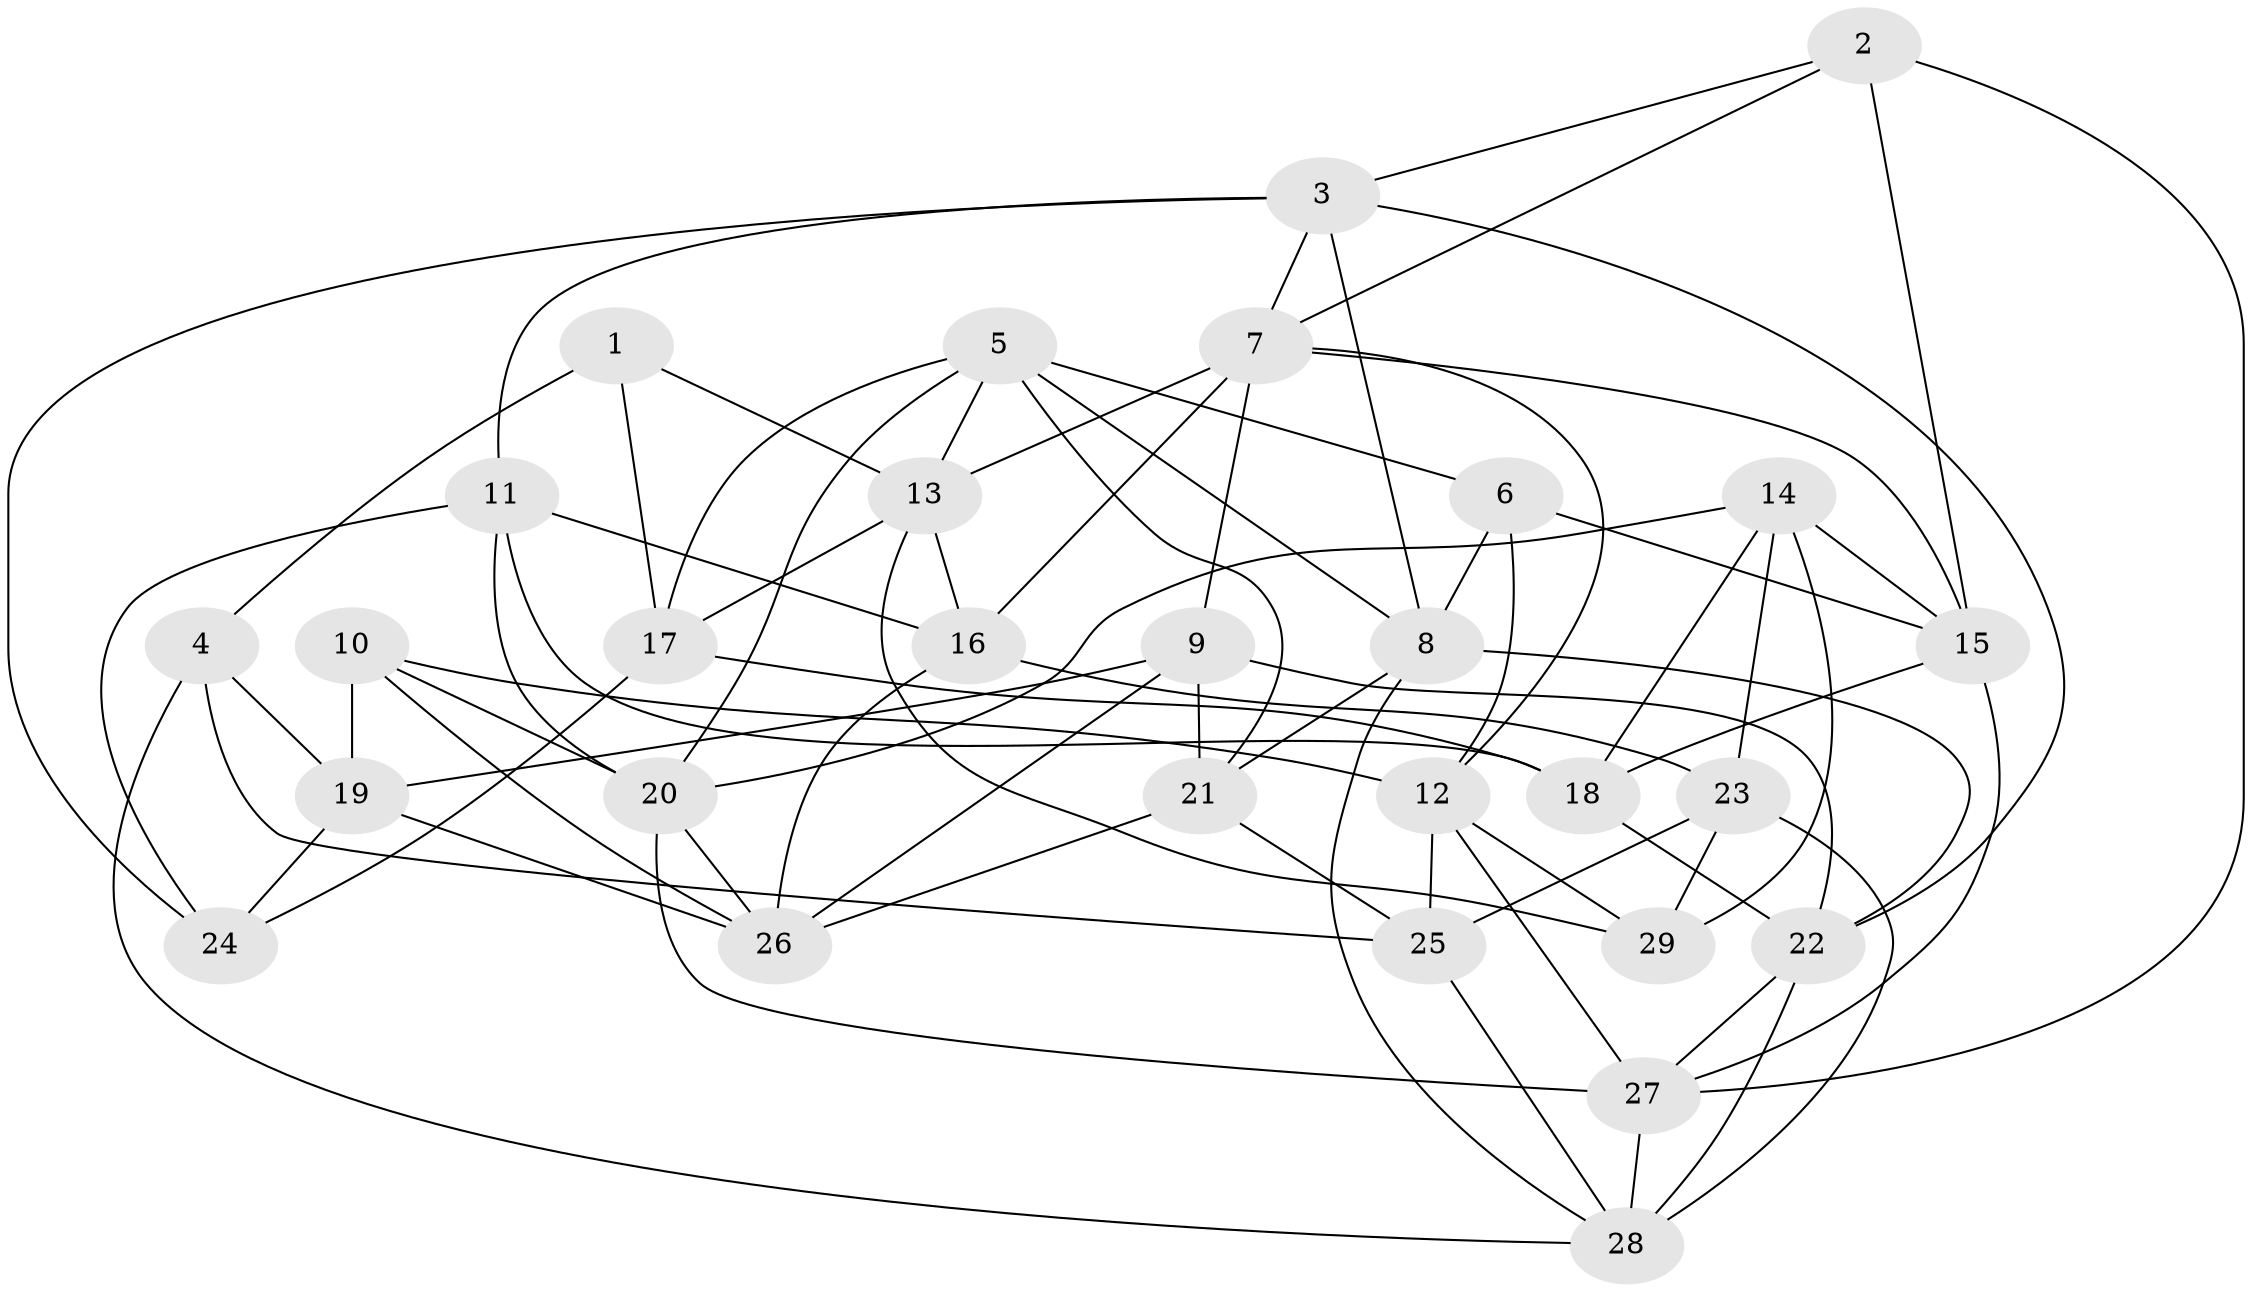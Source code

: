 // original degree distribution, {4: 1.0}
// Generated by graph-tools (version 1.1) at 2025/02/03/09/25 03:02:57]
// undirected, 29 vertices, 75 edges
graph export_dot {
graph [start="1"]
  node [color=gray90,style=filled];
  1;
  2;
  3;
  4;
  5;
  6;
  7;
  8;
  9;
  10;
  11;
  12;
  13;
  14;
  15;
  16;
  17;
  18;
  19;
  20;
  21;
  22;
  23;
  24;
  25;
  26;
  27;
  28;
  29;
  1 -- 4 [weight=2.0];
  1 -- 13 [weight=1.0];
  1 -- 17 [weight=1.0];
  2 -- 3 [weight=1.0];
  2 -- 7 [weight=1.0];
  2 -- 15 [weight=1.0];
  2 -- 27 [weight=1.0];
  3 -- 7 [weight=1.0];
  3 -- 8 [weight=1.0];
  3 -- 11 [weight=1.0];
  3 -- 22 [weight=1.0];
  3 -- 24 [weight=1.0];
  4 -- 19 [weight=1.0];
  4 -- 25 [weight=2.0];
  4 -- 28 [weight=1.0];
  5 -- 6 [weight=1.0];
  5 -- 8 [weight=1.0];
  5 -- 13 [weight=1.0];
  5 -- 17 [weight=1.0];
  5 -- 20 [weight=1.0];
  5 -- 21 [weight=1.0];
  6 -- 8 [weight=1.0];
  6 -- 12 [weight=1.0];
  6 -- 15 [weight=1.0];
  7 -- 9 [weight=2.0];
  7 -- 12 [weight=1.0];
  7 -- 13 [weight=1.0];
  7 -- 15 [weight=1.0];
  7 -- 16 [weight=1.0];
  8 -- 21 [weight=1.0];
  8 -- 22 [weight=1.0];
  8 -- 28 [weight=1.0];
  9 -- 19 [weight=1.0];
  9 -- 21 [weight=1.0];
  9 -- 22 [weight=1.0];
  9 -- 26 [weight=1.0];
  10 -- 12 [weight=1.0];
  10 -- 19 [weight=2.0];
  10 -- 20 [weight=1.0];
  10 -- 26 [weight=2.0];
  11 -- 16 [weight=2.0];
  11 -- 18 [weight=1.0];
  11 -- 20 [weight=1.0];
  11 -- 24 [weight=1.0];
  12 -- 25 [weight=1.0];
  12 -- 27 [weight=1.0];
  12 -- 29 [weight=1.0];
  13 -- 16 [weight=1.0];
  13 -- 17 [weight=1.0];
  13 -- 29 [weight=1.0];
  14 -- 15 [weight=1.0];
  14 -- 18 [weight=1.0];
  14 -- 20 [weight=1.0];
  14 -- 23 [weight=2.0];
  14 -- 29 [weight=1.0];
  15 -- 18 [weight=1.0];
  15 -- 27 [weight=1.0];
  16 -- 23 [weight=1.0];
  16 -- 26 [weight=1.0];
  17 -- 18 [weight=2.0];
  17 -- 24 [weight=1.0];
  18 -- 22 [weight=1.0];
  19 -- 24 [weight=1.0];
  19 -- 26 [weight=1.0];
  20 -- 26 [weight=1.0];
  20 -- 27 [weight=1.0];
  21 -- 25 [weight=1.0];
  21 -- 26 [weight=2.0];
  22 -- 27 [weight=1.0];
  22 -- 28 [weight=1.0];
  23 -- 25 [weight=1.0];
  23 -- 28 [weight=1.0];
  23 -- 29 [weight=1.0];
  25 -- 28 [weight=1.0];
  27 -- 28 [weight=1.0];
}
